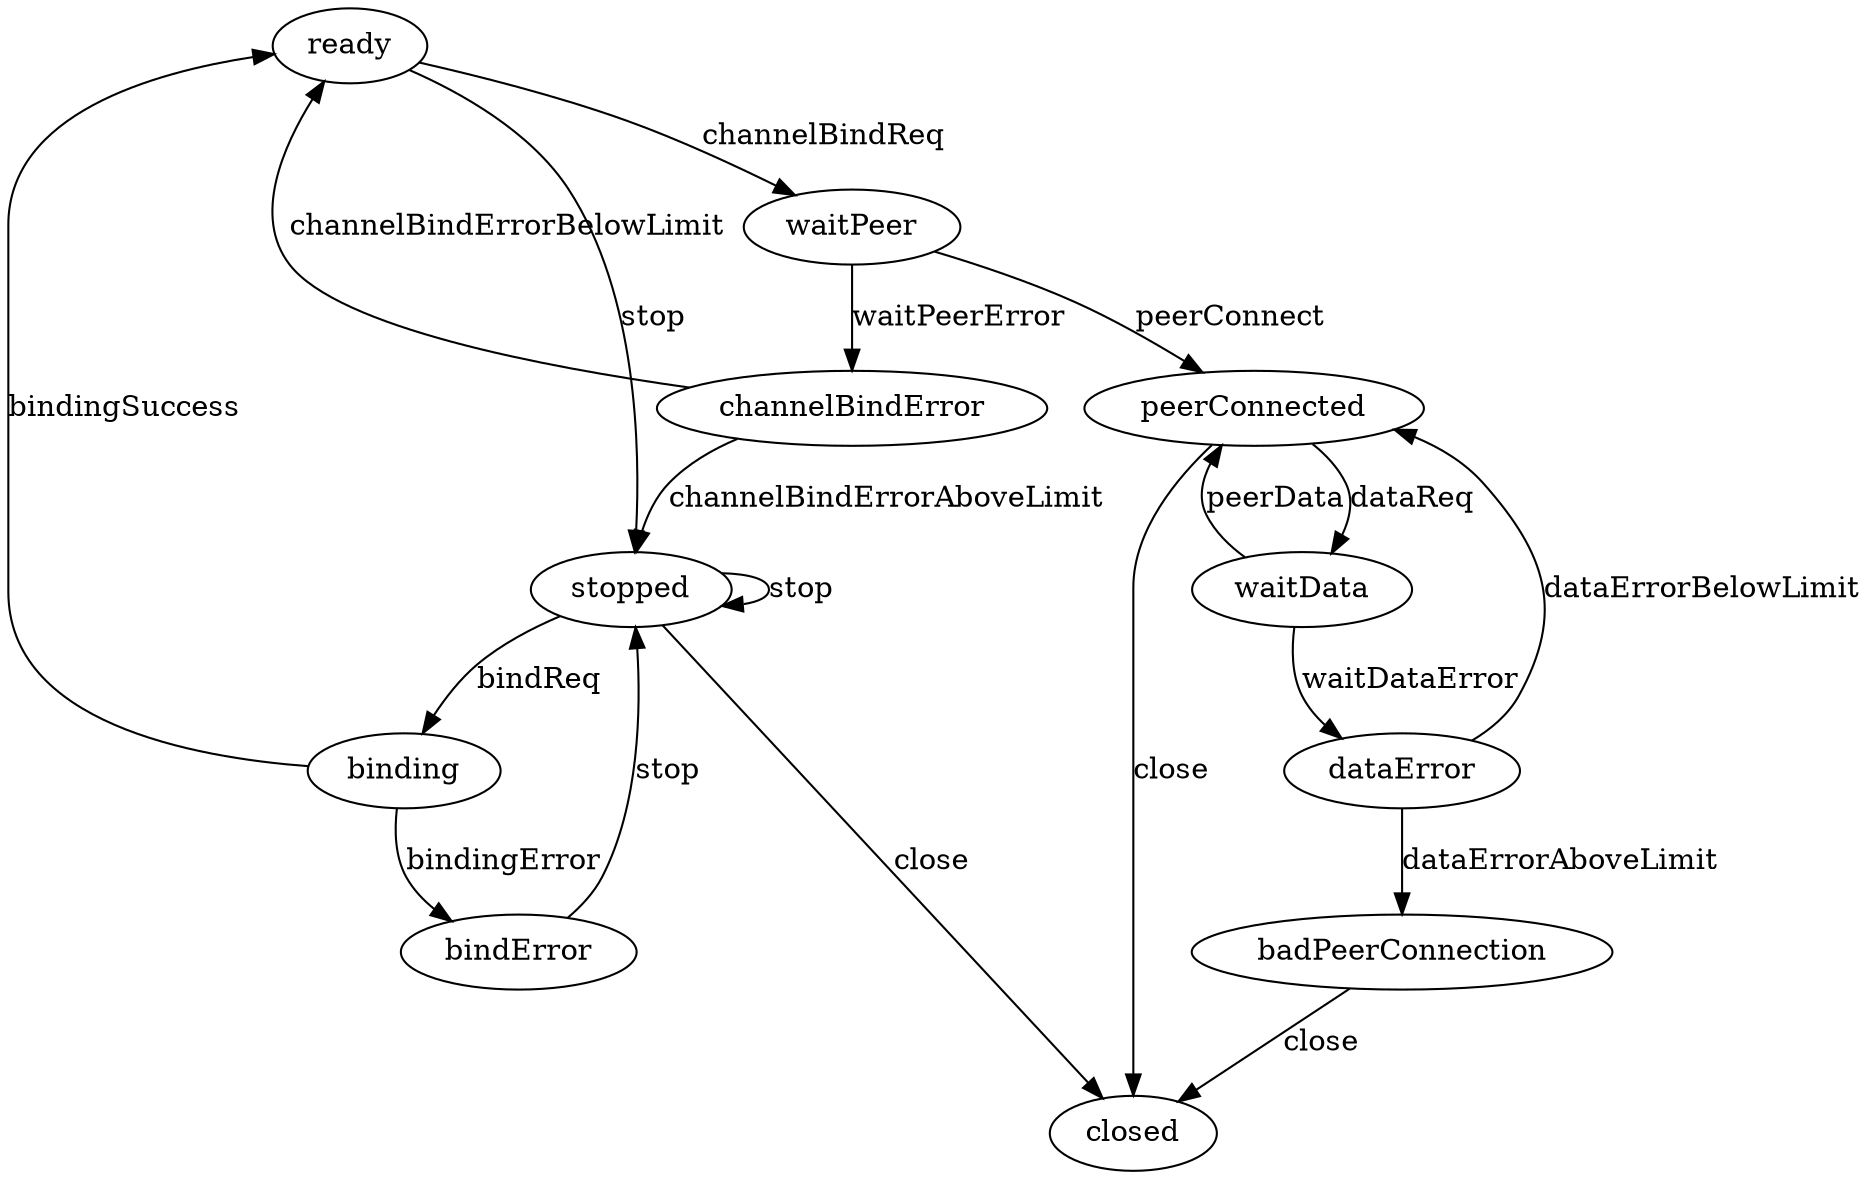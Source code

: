 digraph fsm {
    "ready" -> "stopped" [ label = "stop" ];
    "ready" -> "waitPeer" [ label = "channelBindReq" ];
    "channelBindError" -> "ready" [ label = "channelBindErrorBelowLimit" ];
    "dataError" -> "badPeerConnection" [ label = "dataErrorAboveLimit" ];
    "waitPeer" -> "channelBindError" [ label = "waitPeerError" ];
    "channelBindError" -> "stopped" [ label = "channelBindErrorAboveLimit" ];
    "waitData" -> "peerConnected" [ label = "peerData" ];
    "waitData" -> "dataError" [ label = "waitDataError" ];
    "stopped" -> "closed" [ label = "close" ];
    "stopped" -> "stopped" [ label = "stop" ];
    "binding" -> "bindError" [ label = "bindingError" ];
    "bindError" -> "stopped" [ label = "stop" ];
    "stopped" -> "binding" [ label = "bindReq" ];
    "waitPeer" -> "peerConnected" [ label = "peerConnect" ];
    "peerConnected" -> "waitData" [ label = "dataReq" ];
    "peerConnected" -> "closed" [ label = "close" ];
    "badPeerConnection" -> "closed" [ label = "close" ];
    "binding" -> "ready" [ label = "bindingSuccess" ];
    "dataError" -> "peerConnected" [ label = "dataErrorBelowLimit" ];

    "stopped";
    "waitPeer";
    "dataError";
    "badPeerConnection";
    "peerConnected";
    "ready";
    "waitData";
    "closed";
    "binding";
    "bindError";
    "channelBindError";
}

